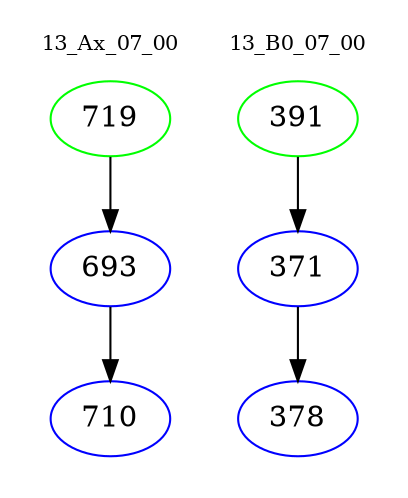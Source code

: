 digraph{
subgraph cluster_0 {
color = white
label = "13_Ax_07_00";
fontsize=10;
T0_719 [label="719", color="green"]
T0_719 -> T0_693 [color="black"]
T0_693 [label="693", color="blue"]
T0_693 -> T0_710 [color="black"]
T0_710 [label="710", color="blue"]
}
subgraph cluster_1 {
color = white
label = "13_B0_07_00";
fontsize=10;
T1_391 [label="391", color="green"]
T1_391 -> T1_371 [color="black"]
T1_371 [label="371", color="blue"]
T1_371 -> T1_378 [color="black"]
T1_378 [label="378", color="blue"]
}
}
